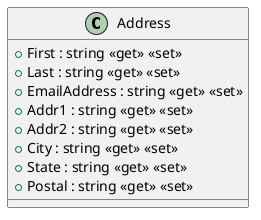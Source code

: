 @startuml
class Address {
    + First : string <<get>> <<set>>
    + Last : string <<get>> <<set>>
    + EmailAddress : string <<get>> <<set>>
    + Addr1 : string <<get>> <<set>>
    + Addr2 : string <<get>> <<set>>
    + City : string <<get>> <<set>>
    + State : string <<get>> <<set>>
    + Postal : string <<get>> <<set>>
}
@enduml
